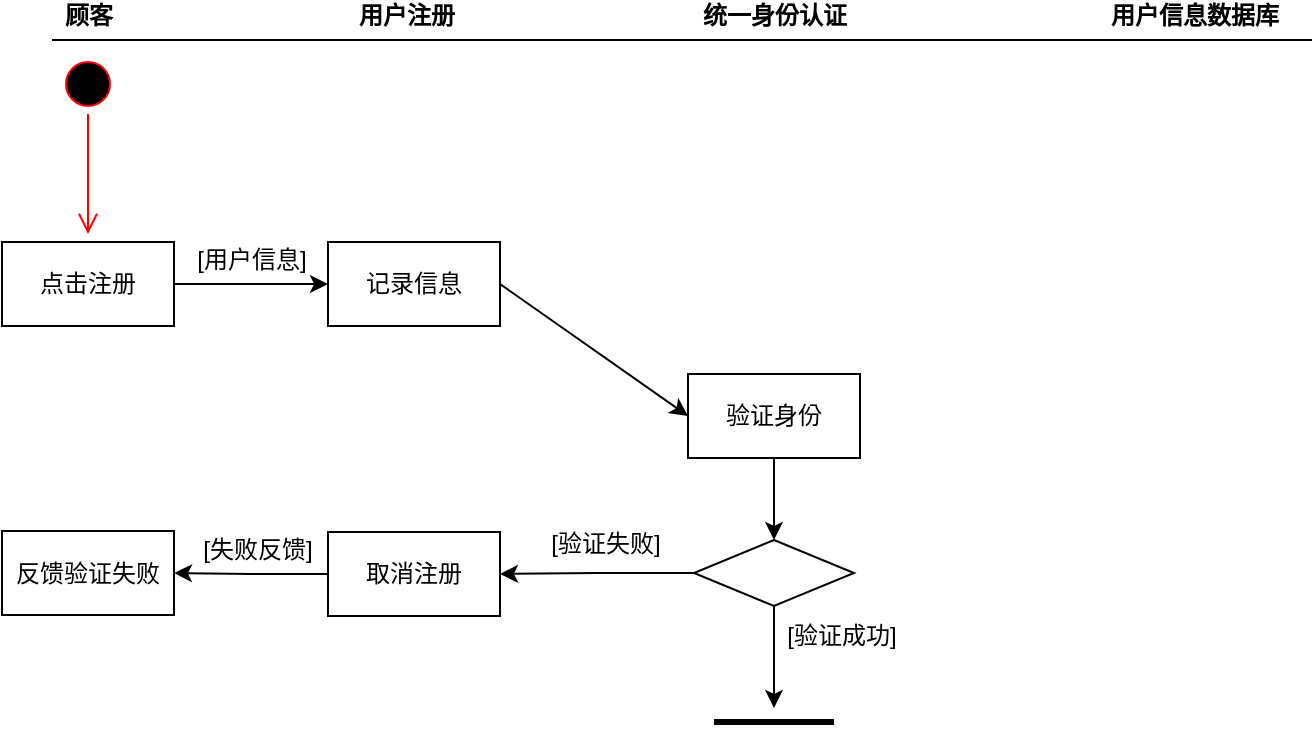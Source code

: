 <mxfile version="21.3.7" type="github">
  <diagram name="第 1 页" id="xl8yDS8nu_2GemF-_EXw">
    <mxGraphModel dx="936" dy="502" grid="0" gridSize="10" guides="1" tooltips="1" connect="1" arrows="1" fold="1" page="1" pageScale="1" pageWidth="2336" pageHeight="1654" math="0" shadow="0">
      <root>
        <mxCell id="0" />
        <mxCell id="1" parent="0" />
        <mxCell id="WRAMGHy-zV3it7PqML5l-4" value="" style="line;strokeWidth=1;fillColor=none;align=left;verticalAlign=middle;spacingTop=-1;spacingLeft=3;spacingRight=3;rotatable=0;labelPosition=right;points=[];portConstraint=eastwest;strokeColor=inherit;" vertex="1" parent="1">
          <mxGeometry x="358" y="167" width="630" height="8" as="geometry" />
        </mxCell>
        <mxCell id="WRAMGHy-zV3it7PqML5l-5" value="顾客" style="text;align=center;fontStyle=1;verticalAlign=middle;spacingLeft=3;spacingRight=3;strokeColor=none;rotatable=0;points=[[0,0.5],[1,0.5]];portConstraint=eastwest;html=1;" vertex="1" parent="1">
          <mxGeometry x="352" y="151" width="48" height="16" as="geometry" />
        </mxCell>
        <mxCell id="WRAMGHy-zV3it7PqML5l-6" value="用户注册" style="text;align=center;fontStyle=1;verticalAlign=middle;spacingLeft=3;spacingRight=3;strokeColor=none;rotatable=0;points=[[0,0.5],[1,0.5]];portConstraint=eastwest;html=1;" vertex="1" parent="1">
          <mxGeometry x="511" y="151" width="48" height="16" as="geometry" />
        </mxCell>
        <mxCell id="WRAMGHy-zV3it7PqML5l-7" value="统一身份认证" style="text;align=center;fontStyle=1;verticalAlign=middle;spacingLeft=3;spacingRight=3;strokeColor=none;rotatable=0;points=[[0,0.5],[1,0.5]];portConstraint=eastwest;html=1;" vertex="1" parent="1">
          <mxGeometry x="695" y="151" width="48" height="16" as="geometry" />
        </mxCell>
        <mxCell id="WRAMGHy-zV3it7PqML5l-8" value="用户信息数据库" style="text;align=center;fontStyle=1;verticalAlign=middle;spacingLeft=3;spacingRight=3;strokeColor=none;rotatable=0;points=[[0,0.5],[1,0.5]];portConstraint=eastwest;html=1;" vertex="1" parent="1">
          <mxGeometry x="905" y="151" width="48" height="16" as="geometry" />
        </mxCell>
        <mxCell id="WRAMGHy-zV3it7PqML5l-11" value="" style="ellipse;html=1;shape=startState;fillColor=#000000;strokeColor=#ff0000;" vertex="1" parent="1">
          <mxGeometry x="361" y="178" width="30" height="30" as="geometry" />
        </mxCell>
        <mxCell id="WRAMGHy-zV3it7PqML5l-12" value="" style="edgeStyle=orthogonalEdgeStyle;html=1;verticalAlign=bottom;endArrow=open;endSize=8;strokeColor=#ff0000;rounded=0;" edge="1" source="WRAMGHy-zV3it7PqML5l-11" parent="1">
          <mxGeometry relative="1" as="geometry">
            <mxPoint x="376" y="268" as="targetPoint" />
          </mxGeometry>
        </mxCell>
        <mxCell id="WRAMGHy-zV3it7PqML5l-19" style="edgeStyle=orthogonalEdgeStyle;rounded=0;orthogonalLoop=1;jettySize=auto;html=1;" edge="1" parent="1" source="WRAMGHy-zV3it7PqML5l-13" target="WRAMGHy-zV3it7PqML5l-18">
          <mxGeometry relative="1" as="geometry" />
        </mxCell>
        <mxCell id="WRAMGHy-zV3it7PqML5l-13" value="点击注册" style="html=1;whiteSpace=wrap;" vertex="1" parent="1">
          <mxGeometry x="333" y="272" width="86" height="42" as="geometry" />
        </mxCell>
        <mxCell id="WRAMGHy-zV3it7PqML5l-18" value="记录信息" style="html=1;whiteSpace=wrap;" vertex="1" parent="1">
          <mxGeometry x="496" y="272" width="86" height="42" as="geometry" />
        </mxCell>
        <mxCell id="WRAMGHy-zV3it7PqML5l-21" value="[用户信息]" style="text;html=1;strokeColor=none;fillColor=none;align=center;verticalAlign=middle;whiteSpace=wrap;rounded=0;" vertex="1" parent="1">
          <mxGeometry x="428" y="266" width="60" height="30" as="geometry" />
        </mxCell>
        <mxCell id="WRAMGHy-zV3it7PqML5l-25" style="edgeStyle=orthogonalEdgeStyle;rounded=0;orthogonalLoop=1;jettySize=auto;html=1;entryX=0.5;entryY=0;entryDx=0;entryDy=0;" edge="1" parent="1" source="WRAMGHy-zV3it7PqML5l-22" target="WRAMGHy-zV3it7PqML5l-24">
          <mxGeometry relative="1" as="geometry" />
        </mxCell>
        <mxCell id="WRAMGHy-zV3it7PqML5l-22" value="验证身份" style="html=1;whiteSpace=wrap;" vertex="1" parent="1">
          <mxGeometry x="676" y="338" width="86" height="42" as="geometry" />
        </mxCell>
        <mxCell id="WRAMGHy-zV3it7PqML5l-23" value="" style="endArrow=classic;html=1;rounded=0;exitX=1;exitY=0.5;exitDx=0;exitDy=0;entryX=0;entryY=0.5;entryDx=0;entryDy=0;" edge="1" parent="1" source="WRAMGHy-zV3it7PqML5l-18" target="WRAMGHy-zV3it7PqML5l-22">
          <mxGeometry width="50" height="50" relative="1" as="geometry">
            <mxPoint x="608" y="371" as="sourcePoint" />
            <mxPoint x="658" y="321" as="targetPoint" />
          </mxGeometry>
        </mxCell>
        <mxCell id="WRAMGHy-zV3it7PqML5l-30" style="edgeStyle=orthogonalEdgeStyle;rounded=0;orthogonalLoop=1;jettySize=auto;html=1;" edge="1" parent="1" source="WRAMGHy-zV3it7PqML5l-24">
          <mxGeometry relative="1" as="geometry">
            <mxPoint x="719" y="505" as="targetPoint" />
          </mxGeometry>
        </mxCell>
        <mxCell id="WRAMGHy-zV3it7PqML5l-35" style="edgeStyle=orthogonalEdgeStyle;rounded=0;orthogonalLoop=1;jettySize=auto;html=1;entryX=1;entryY=0.5;entryDx=0;entryDy=0;" edge="1" parent="1" source="WRAMGHy-zV3it7PqML5l-24" target="WRAMGHy-zV3it7PqML5l-34">
          <mxGeometry relative="1" as="geometry" />
        </mxCell>
        <mxCell id="WRAMGHy-zV3it7PqML5l-24" value="" style="rhombus;whiteSpace=wrap;html=1;" vertex="1" parent="1">
          <mxGeometry x="679" y="421" width="80" height="33" as="geometry" />
        </mxCell>
        <mxCell id="WRAMGHy-zV3it7PqML5l-27" value="" style="line;strokeWidth=3;rotatable=0;dashed=0;labelPosition=right;align=left;verticalAlign=middle;spacingTop=0;spacingLeft=6;points=[];portConstraint=eastwest;fontSize=13;" vertex="1" parent="1">
          <mxGeometry x="689" y="507" width="60" height="10" as="geometry" />
        </mxCell>
        <mxCell id="WRAMGHy-zV3it7PqML5l-31" value="[验证失败]" style="text;html=1;strokeColor=none;fillColor=none;align=center;verticalAlign=middle;whiteSpace=wrap;rounded=0;" vertex="1" parent="1">
          <mxGeometry x="605" y="408" width="60" height="30" as="geometry" />
        </mxCell>
        <mxCell id="WRAMGHy-zV3it7PqML5l-37" style="edgeStyle=orthogonalEdgeStyle;rounded=0;orthogonalLoop=1;jettySize=auto;html=1;" edge="1" parent="1" source="WRAMGHy-zV3it7PqML5l-34" target="WRAMGHy-zV3it7PqML5l-36">
          <mxGeometry relative="1" as="geometry" />
        </mxCell>
        <mxCell id="WRAMGHy-zV3it7PqML5l-34" value="取消注册" style="html=1;whiteSpace=wrap;" vertex="1" parent="1">
          <mxGeometry x="496" y="417" width="86" height="42" as="geometry" />
        </mxCell>
        <mxCell id="WRAMGHy-zV3it7PqML5l-36" value="反馈验证失败" style="html=1;whiteSpace=wrap;" vertex="1" parent="1">
          <mxGeometry x="333" y="416.5" width="86" height="42" as="geometry" />
        </mxCell>
        <mxCell id="WRAMGHy-zV3it7PqML5l-39" value="[失败反馈]" style="text;html=1;strokeColor=none;fillColor=none;align=center;verticalAlign=middle;whiteSpace=wrap;rounded=0;" vertex="1" parent="1">
          <mxGeometry x="431" y="411" width="60" height="30" as="geometry" />
        </mxCell>
        <mxCell id="WRAMGHy-zV3it7PqML5l-40" value="[验证成功]" style="text;html=1;strokeColor=none;fillColor=none;align=center;verticalAlign=middle;whiteSpace=wrap;rounded=0;" vertex="1" parent="1">
          <mxGeometry x="723" y="454" width="60" height="30" as="geometry" />
        </mxCell>
      </root>
    </mxGraphModel>
  </diagram>
</mxfile>

